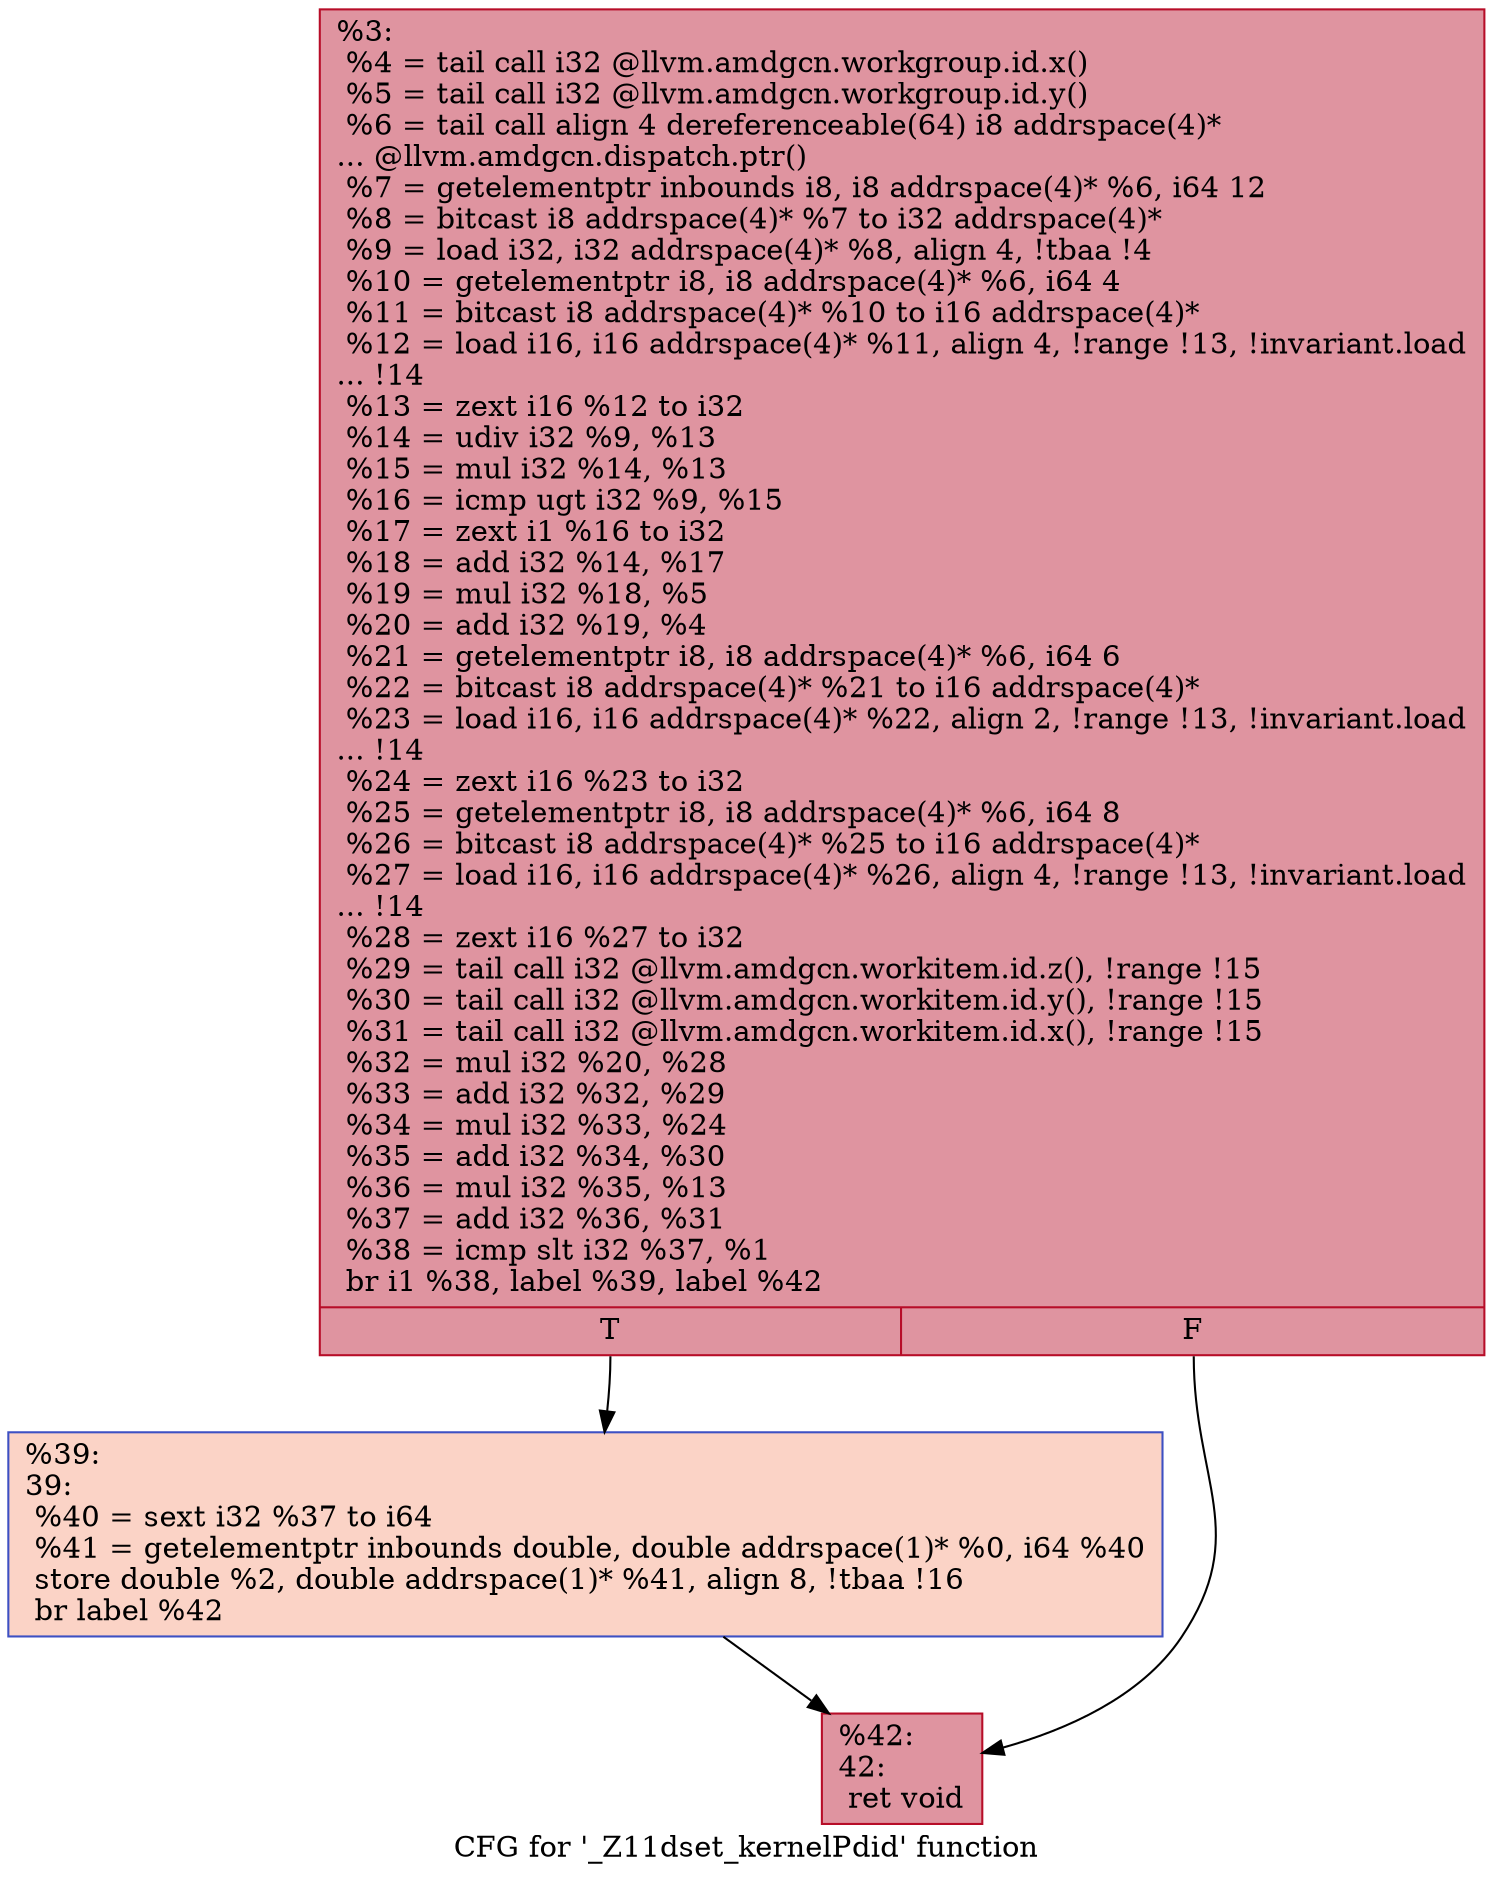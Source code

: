 digraph "CFG for '_Z11dset_kernelPdid' function" {
	label="CFG for '_Z11dset_kernelPdid' function";

	Node0x4bd26d0 [shape=record,color="#b70d28ff", style=filled, fillcolor="#b70d2870",label="{%3:\l  %4 = tail call i32 @llvm.amdgcn.workgroup.id.x()\l  %5 = tail call i32 @llvm.amdgcn.workgroup.id.y()\l  %6 = tail call align 4 dereferenceable(64) i8 addrspace(4)*\l... @llvm.amdgcn.dispatch.ptr()\l  %7 = getelementptr inbounds i8, i8 addrspace(4)* %6, i64 12\l  %8 = bitcast i8 addrspace(4)* %7 to i32 addrspace(4)*\l  %9 = load i32, i32 addrspace(4)* %8, align 4, !tbaa !4\l  %10 = getelementptr i8, i8 addrspace(4)* %6, i64 4\l  %11 = bitcast i8 addrspace(4)* %10 to i16 addrspace(4)*\l  %12 = load i16, i16 addrspace(4)* %11, align 4, !range !13, !invariant.load\l... !14\l  %13 = zext i16 %12 to i32\l  %14 = udiv i32 %9, %13\l  %15 = mul i32 %14, %13\l  %16 = icmp ugt i32 %9, %15\l  %17 = zext i1 %16 to i32\l  %18 = add i32 %14, %17\l  %19 = mul i32 %18, %5\l  %20 = add i32 %19, %4\l  %21 = getelementptr i8, i8 addrspace(4)* %6, i64 6\l  %22 = bitcast i8 addrspace(4)* %21 to i16 addrspace(4)*\l  %23 = load i16, i16 addrspace(4)* %22, align 2, !range !13, !invariant.load\l... !14\l  %24 = zext i16 %23 to i32\l  %25 = getelementptr i8, i8 addrspace(4)* %6, i64 8\l  %26 = bitcast i8 addrspace(4)* %25 to i16 addrspace(4)*\l  %27 = load i16, i16 addrspace(4)* %26, align 4, !range !13, !invariant.load\l... !14\l  %28 = zext i16 %27 to i32\l  %29 = tail call i32 @llvm.amdgcn.workitem.id.z(), !range !15\l  %30 = tail call i32 @llvm.amdgcn.workitem.id.y(), !range !15\l  %31 = tail call i32 @llvm.amdgcn.workitem.id.x(), !range !15\l  %32 = mul i32 %20, %28\l  %33 = add i32 %32, %29\l  %34 = mul i32 %33, %24\l  %35 = add i32 %34, %30\l  %36 = mul i32 %35, %13\l  %37 = add i32 %36, %31\l  %38 = icmp slt i32 %37, %1\l  br i1 %38, label %39, label %42\l|{<s0>T|<s1>F}}"];
	Node0x4bd26d0:s0 -> Node0x4bd4840;
	Node0x4bd26d0:s1 -> Node0x4bd6e40;
	Node0x4bd4840 [shape=record,color="#3d50c3ff", style=filled, fillcolor="#f59c7d70",label="{%39:\l39:                                               \l  %40 = sext i32 %37 to i64\l  %41 = getelementptr inbounds double, double addrspace(1)* %0, i64 %40\l  store double %2, double addrspace(1)* %41, align 8, !tbaa !16\l  br label %42\l}"];
	Node0x4bd4840 -> Node0x4bd6e40;
	Node0x4bd6e40 [shape=record,color="#b70d28ff", style=filled, fillcolor="#b70d2870",label="{%42:\l42:                                               \l  ret void\l}"];
}
